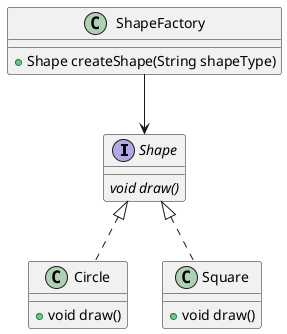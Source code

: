 @startuml

interface Shape {
    {abstract} void draw()
}

class Circle {
    + void draw()
}

class Square {
    + void draw()
}

class ShapeFactory {
    + Shape createShape(String shapeType)
}

Shape <|.. Circle
Shape <|.. Square

ShapeFactory --> Shape

@enduml
